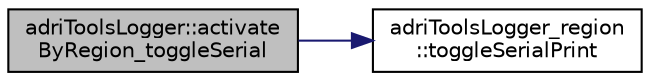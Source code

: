 digraph "adriToolsLogger::activateByRegion_toggleSerial"
{
 // LATEX_PDF_SIZE
  edge [fontname="Helvetica",fontsize="10",labelfontname="Helvetica",labelfontsize="10"];
  node [fontname="Helvetica",fontsize="10",shape=record];
  rankdir="LR";
  Node1 [label="adriToolsLogger::activate\lByRegion_toggleSerial",height=0.2,width=0.4,color="black", fillcolor="grey75", style="filled", fontcolor="black",tooltip="active/desactive \"printf\" pour la region voullue"];
  Node1 -> Node2 [color="midnightblue",fontsize="10",style="solid",fontname="Helvetica"];
  Node2 [label="adriToolsLogger_region\l::toggleSerialPrint",height=0.2,width=0.4,color="black", fillcolor="white", style="filled",URL="$classadri_tools_logger__region.html#a3c5d35d1038d9bb53a95343afeb09f14",tooltip="active/desactive \"printf\""];
}
